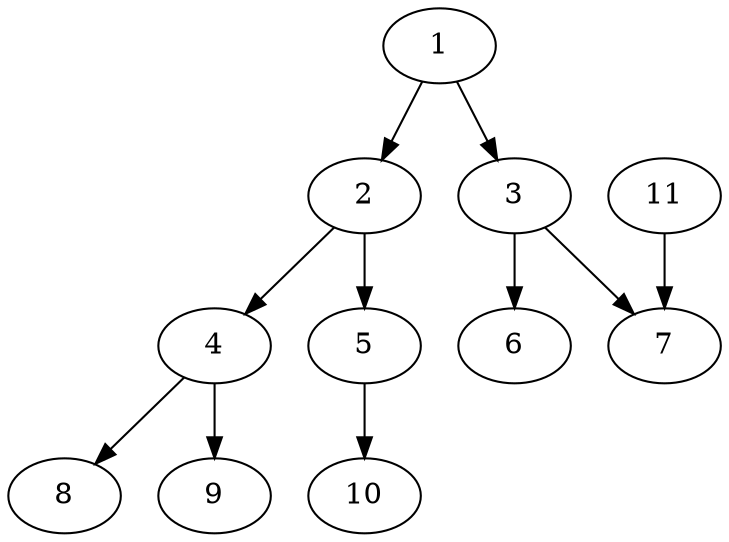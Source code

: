 digraph simpleGraphTest {

      // The graph specified is:
      //
      //          1
      //         / \
      //        /   \
      //       2     3   11
      //      /\     /\ /
      //     4  5   6  7
      //    /    \
      //   /\    10
      //  8  9
      //
      // The edges are directional (always down the tree).

      1 -> {
      	2
	    3
      };
      2 -> {
      	4
	    5
      };
      3 -> {
        6
        7
      };
      4 -> {
      	8
	    9
      };
      5 -> 10;
      11 -> 7;
}

